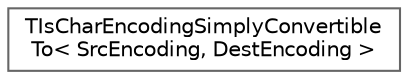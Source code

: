 digraph "Graphical Class Hierarchy"
{
 // INTERACTIVE_SVG=YES
 // LATEX_PDF_SIZE
  bgcolor="transparent";
  edge [fontname=Helvetica,fontsize=10,labelfontname=Helvetica,labelfontsize=10];
  node [fontname=Helvetica,fontsize=10,shape=box,height=0.2,width=0.4];
  rankdir="LR";
  Node0 [id="Node000000",label="TIsCharEncodingSimplyConvertible\lTo\< SrcEncoding, DestEncoding \>",height=0.2,width=0.4,color="grey40", fillcolor="white", style="filled",URL="$d8/d22/structTIsCharEncodingSimplyConvertibleTo.html",tooltip="Trait which tests if code units of the source encoding are simply convertible (i.e."];
}
